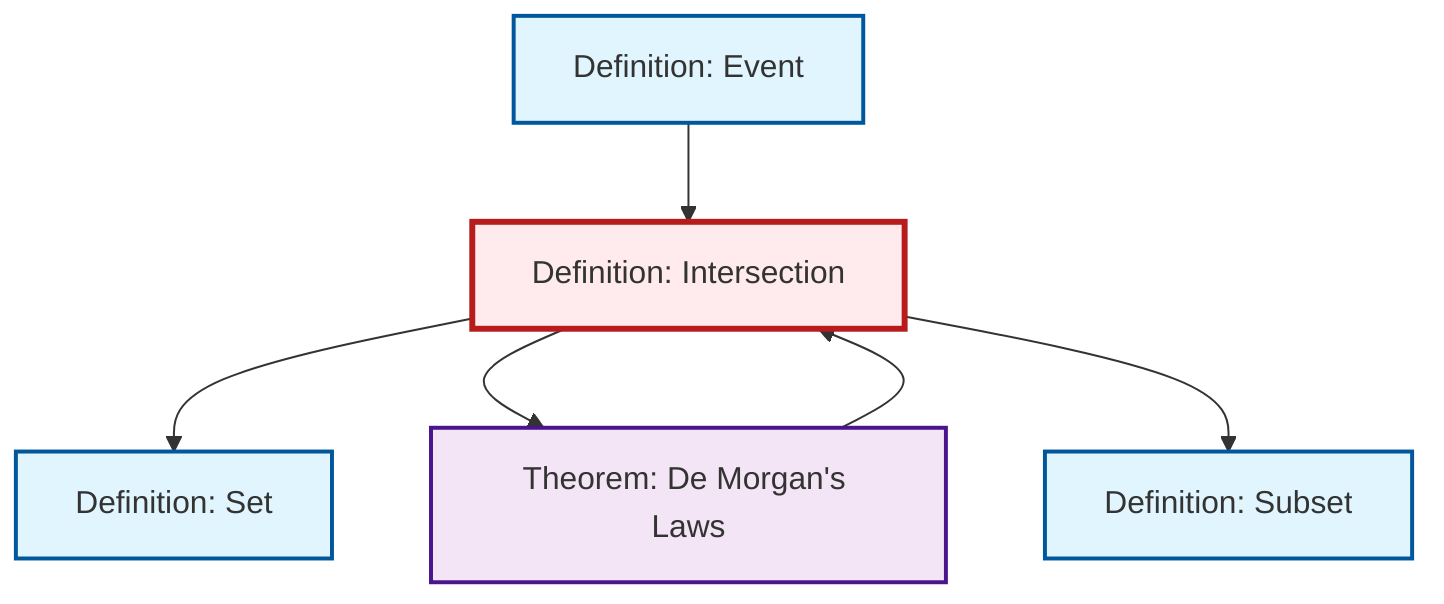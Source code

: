 graph TD
    classDef definition fill:#e1f5fe,stroke:#01579b,stroke-width:2px
    classDef theorem fill:#f3e5f5,stroke:#4a148c,stroke-width:2px
    classDef axiom fill:#fff3e0,stroke:#e65100,stroke-width:2px
    classDef example fill:#e8f5e9,stroke:#1b5e20,stroke-width:2px
    classDef current fill:#ffebee,stroke:#b71c1c,stroke-width:3px
    def-intersection["Definition: Intersection"]:::definition
    def-subset["Definition: Subset"]:::definition
    def-set["Definition: Set"]:::definition
    def-event["Definition: Event"]:::definition
    thm-de-morgan["Theorem: De Morgan's Laws"]:::theorem
    def-event --> def-intersection
    thm-de-morgan --> def-intersection
    def-intersection --> def-set
    def-intersection --> thm-de-morgan
    def-intersection --> def-subset
    class def-intersection current